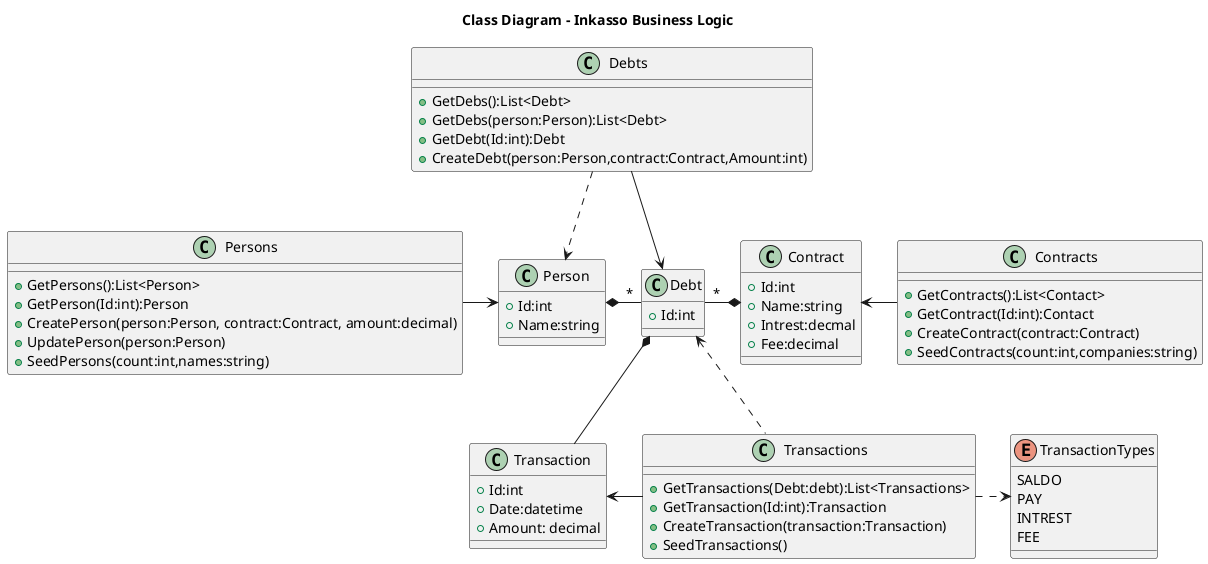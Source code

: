 @startuml Business Logic 
title Class Diagram - Inkasso Business Logic 

class Debt {
  +Id:int
}

class Person
{
  +Id:int
  +Name:string
}
class Contract
{
  +Id:int
  +Name:string
  +Intrest:decmal
  +Fee:decimal
}
class Transaction
{
  +Id:int
  +Date:datetime
  +Amount: decimal
  
}


Person *-right-"*"  Debt
Contract  *-left- "*" Debt
Debt *-- Transaction



class Contracts
{
  +GetContracts():List<Contact>
  +GetContract(Id:int):Contact
  +CreateContract(contract:Contract)
  +SeedContracts(count:int,companies:string)
}
class Persons
{
  +GetPersons():List<Person>
  +GetPerson(Id:int):Person
  +CreatePerson(person:Person, contract:Contract, amount:decimal)
  +UpdatePerson(person:Person)
  +SeedPersons(count:int,names:string)
}
class Debts
{
  +GetDebs():List<Debt>
  +GetDebs(person:Person):List<Debt>
  +GetDebt(Id:int):Debt
  +CreateDebt(person:Person,contract:Contract,Amount:int)
}
class Transactions
{
  +GetTransactions(Debt:debt):List<Transactions>
  +GetTransaction(Id:int):Transaction
  +CreateTransaction(transaction:Transaction)
  +SeedTransactions()
}

Persons -right-> Person
Contracts -left->Contract
Debts -down->Debt
Debts .down.>Person
Transactions -left->Transaction
Transactions .up.>Debt

enum TransactionTypes
{
SALDO
PAY
INTREST
FEE
}

Transactions .right.> TransactionTypes
@enduml